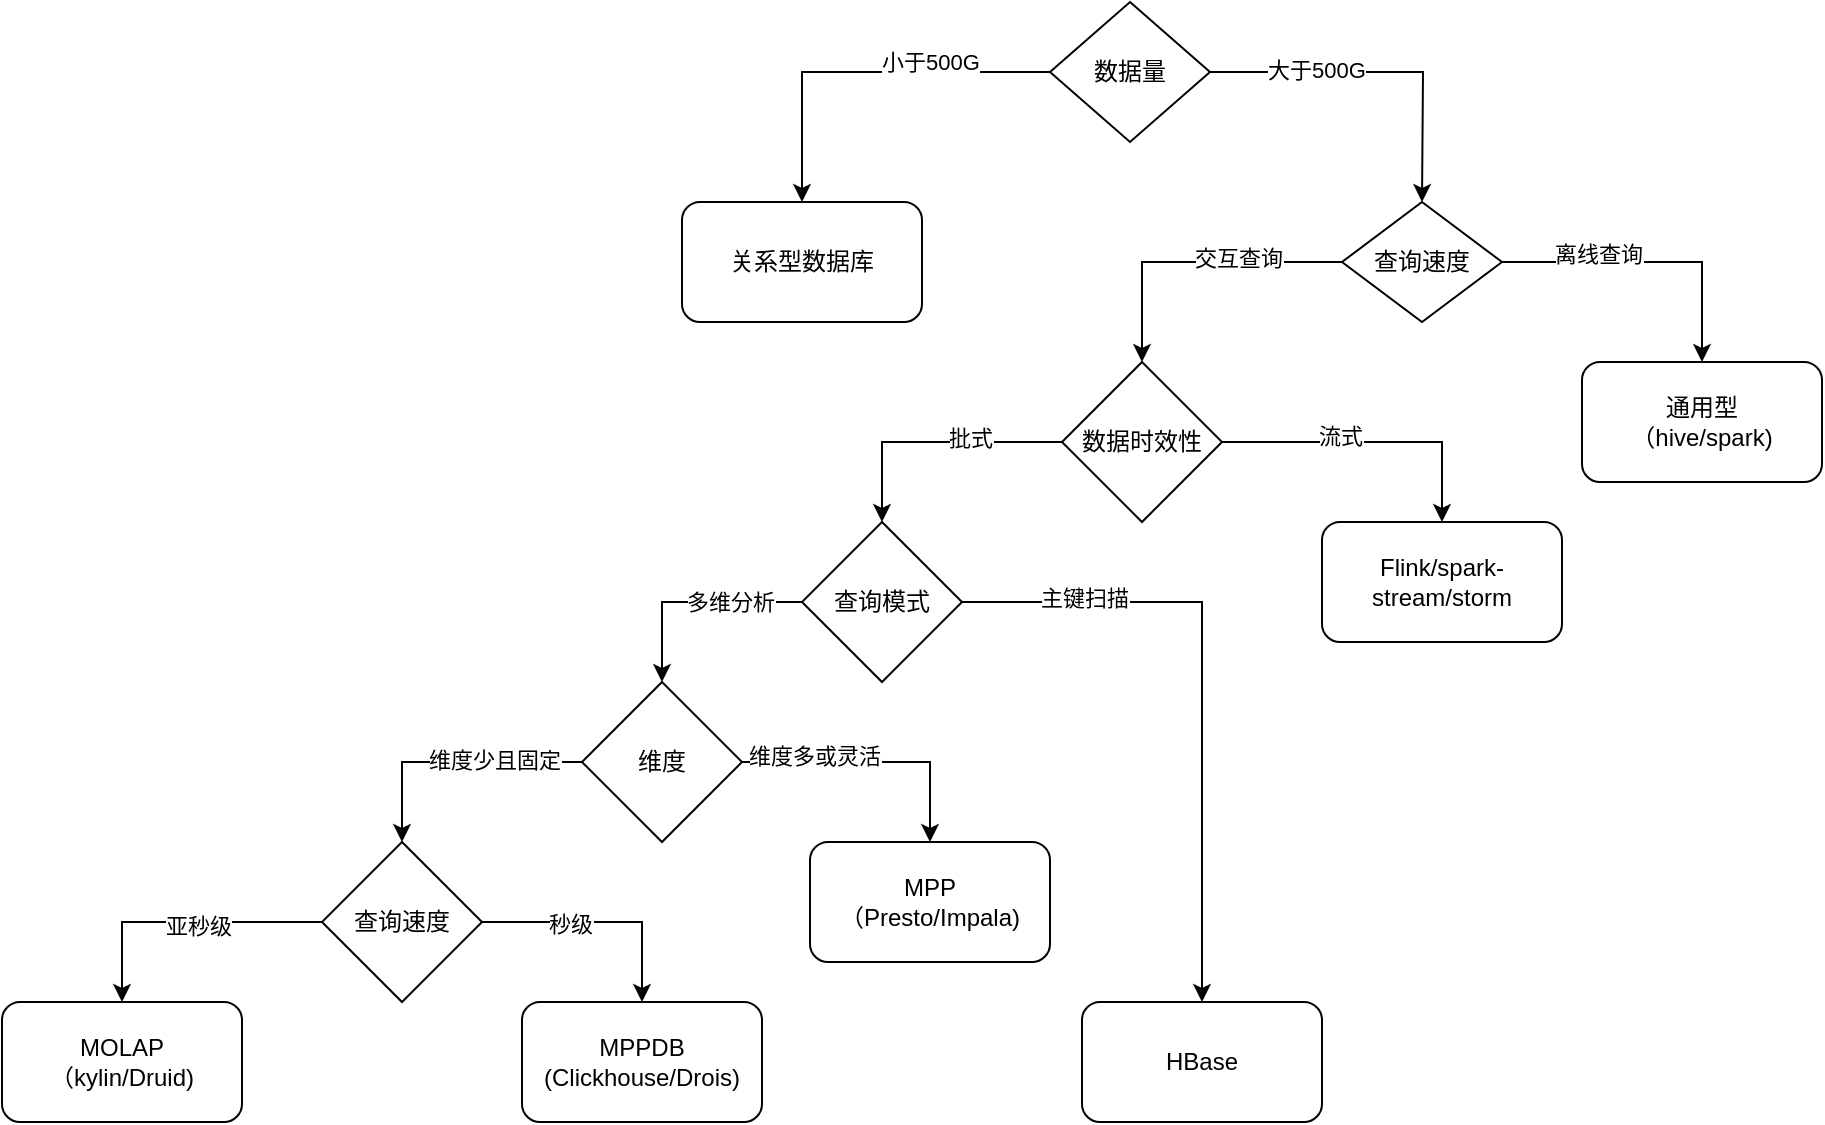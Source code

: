 <mxfile version="21.6.9" type="github">
  <diagram name="第 1 页" id="TRwDG_Qh4DlxwUcdc7JB">
    <mxGraphModel dx="899" dy="545" grid="1" gridSize="10" guides="1" tooltips="1" connect="1" arrows="1" fold="1" page="1" pageScale="1" pageWidth="827" pageHeight="1169" math="0" shadow="0">
      <root>
        <mxCell id="0" />
        <mxCell id="1" parent="0" />
        <mxCell id="D40xuLpG7uQrDz_gZ-dj-4" style="edgeStyle=orthogonalEdgeStyle;rounded=0;orthogonalLoop=1;jettySize=auto;html=1;exitX=0;exitY=0.5;exitDx=0;exitDy=0;" edge="1" parent="1" source="D40xuLpG7uQrDz_gZ-dj-1" target="D40xuLpG7uQrDz_gZ-dj-2">
          <mxGeometry relative="1" as="geometry" />
        </mxCell>
        <mxCell id="D40xuLpG7uQrDz_gZ-dj-5" value="小于500G" style="edgeLabel;html=1;align=center;verticalAlign=middle;resizable=0;points=[];" vertex="1" connectable="0" parent="D40xuLpG7uQrDz_gZ-dj-4">
          <mxGeometry x="-0.359" y="-5" relative="1" as="geometry">
            <mxPoint as="offset" />
          </mxGeometry>
        </mxCell>
        <mxCell id="D40xuLpG7uQrDz_gZ-dj-6" style="edgeStyle=orthogonalEdgeStyle;rounded=0;orthogonalLoop=1;jettySize=auto;html=1;exitX=1;exitY=0.5;exitDx=0;exitDy=0;entryX=0.5;entryY=0;entryDx=0;entryDy=0;" edge="1" parent="1" source="D40xuLpG7uQrDz_gZ-dj-1">
          <mxGeometry relative="1" as="geometry">
            <mxPoint x="750" y="170" as="targetPoint" />
          </mxGeometry>
        </mxCell>
        <mxCell id="D40xuLpG7uQrDz_gZ-dj-7" value="大于500G" style="edgeLabel;html=1;align=center;verticalAlign=middle;resizable=0;points=[];" vertex="1" connectable="0" parent="D40xuLpG7uQrDz_gZ-dj-6">
          <mxGeometry x="-0.386" y="1" relative="1" as="geometry">
            <mxPoint as="offset" />
          </mxGeometry>
        </mxCell>
        <mxCell id="D40xuLpG7uQrDz_gZ-dj-1" value="数据量" style="rhombus;whiteSpace=wrap;html=1;" vertex="1" parent="1">
          <mxGeometry x="564" y="70" width="80" height="70" as="geometry" />
        </mxCell>
        <mxCell id="D40xuLpG7uQrDz_gZ-dj-2" value="关系型数据库" style="rounded=1;whiteSpace=wrap;html=1;" vertex="1" parent="1">
          <mxGeometry x="380" y="170" width="120" height="60" as="geometry" />
        </mxCell>
        <mxCell id="D40xuLpG7uQrDz_gZ-dj-12" style="edgeStyle=orthogonalEdgeStyle;rounded=0;orthogonalLoop=1;jettySize=auto;html=1;exitX=0;exitY=0.5;exitDx=0;exitDy=0;entryX=0.5;entryY=0;entryDx=0;entryDy=0;" edge="1" parent="1" source="D40xuLpG7uQrDz_gZ-dj-8" target="D40xuLpG7uQrDz_gZ-dj-9">
          <mxGeometry relative="1" as="geometry" />
        </mxCell>
        <mxCell id="D40xuLpG7uQrDz_gZ-dj-13" value="交互查询" style="edgeLabel;html=1;align=center;verticalAlign=middle;resizable=0;points=[];" vertex="1" connectable="0" parent="D40xuLpG7uQrDz_gZ-dj-12">
          <mxGeometry x="-0.307" y="-2" relative="1" as="geometry">
            <mxPoint as="offset" />
          </mxGeometry>
        </mxCell>
        <mxCell id="D40xuLpG7uQrDz_gZ-dj-15" style="edgeStyle=orthogonalEdgeStyle;rounded=0;orthogonalLoop=1;jettySize=auto;html=1;exitX=1;exitY=0.5;exitDx=0;exitDy=0;entryX=0.5;entryY=0;entryDx=0;entryDy=0;" edge="1" parent="1" source="D40xuLpG7uQrDz_gZ-dj-8" target="D40xuLpG7uQrDz_gZ-dj-14">
          <mxGeometry relative="1" as="geometry" />
        </mxCell>
        <mxCell id="D40xuLpG7uQrDz_gZ-dj-16" value="离线查询" style="edgeLabel;html=1;align=center;verticalAlign=middle;resizable=0;points=[];" vertex="1" connectable="0" parent="D40xuLpG7uQrDz_gZ-dj-15">
          <mxGeometry x="-0.36" y="4" relative="1" as="geometry">
            <mxPoint as="offset" />
          </mxGeometry>
        </mxCell>
        <mxCell id="D40xuLpG7uQrDz_gZ-dj-8" value="查询速度" style="rhombus;whiteSpace=wrap;html=1;" vertex="1" parent="1">
          <mxGeometry x="710" y="170" width="80" height="60" as="geometry" />
        </mxCell>
        <mxCell id="D40xuLpG7uQrDz_gZ-dj-20" style="edgeStyle=orthogonalEdgeStyle;rounded=0;orthogonalLoop=1;jettySize=auto;html=1;exitX=0;exitY=0.5;exitDx=0;exitDy=0;entryX=0.5;entryY=0;entryDx=0;entryDy=0;" edge="1" parent="1" source="D40xuLpG7uQrDz_gZ-dj-9" target="D40xuLpG7uQrDz_gZ-dj-17">
          <mxGeometry relative="1" as="geometry" />
        </mxCell>
        <mxCell id="D40xuLpG7uQrDz_gZ-dj-21" value="批式" style="edgeLabel;html=1;align=center;verticalAlign=middle;resizable=0;points=[];" vertex="1" connectable="0" parent="D40xuLpG7uQrDz_gZ-dj-20">
          <mxGeometry x="-0.292" y="-2" relative="1" as="geometry">
            <mxPoint as="offset" />
          </mxGeometry>
        </mxCell>
        <mxCell id="D40xuLpG7uQrDz_gZ-dj-23" style="edgeStyle=orthogonalEdgeStyle;rounded=0;orthogonalLoop=1;jettySize=auto;html=1;exitX=1;exitY=0.5;exitDx=0;exitDy=0;entryX=0.5;entryY=0;entryDx=0;entryDy=0;" edge="1" parent="1" source="D40xuLpG7uQrDz_gZ-dj-9" target="D40xuLpG7uQrDz_gZ-dj-22">
          <mxGeometry relative="1" as="geometry" />
        </mxCell>
        <mxCell id="D40xuLpG7uQrDz_gZ-dj-24" value="流式" style="edgeLabel;html=1;align=center;verticalAlign=middle;resizable=0;points=[];" vertex="1" connectable="0" parent="D40xuLpG7uQrDz_gZ-dj-23">
          <mxGeometry x="-0.213" y="3" relative="1" as="geometry">
            <mxPoint as="offset" />
          </mxGeometry>
        </mxCell>
        <mxCell id="D40xuLpG7uQrDz_gZ-dj-9" value="数据时效性" style="rhombus;whiteSpace=wrap;html=1;" vertex="1" parent="1">
          <mxGeometry x="570" y="250" width="80" height="80" as="geometry" />
        </mxCell>
        <mxCell id="D40xuLpG7uQrDz_gZ-dj-14" value="通用型&lt;br&gt;（hive/spark)" style="rounded=1;whiteSpace=wrap;html=1;" vertex="1" parent="1">
          <mxGeometry x="830" y="250" width="120" height="60" as="geometry" />
        </mxCell>
        <mxCell id="D40xuLpG7uQrDz_gZ-dj-27" style="edgeStyle=orthogonalEdgeStyle;rounded=0;orthogonalLoop=1;jettySize=auto;html=1;exitX=0;exitY=0.5;exitDx=0;exitDy=0;entryX=0.5;entryY=0;entryDx=0;entryDy=0;" edge="1" parent="1" source="D40xuLpG7uQrDz_gZ-dj-17" target="D40xuLpG7uQrDz_gZ-dj-25">
          <mxGeometry relative="1" as="geometry" />
        </mxCell>
        <mxCell id="D40xuLpG7uQrDz_gZ-dj-28" value="多维分析" style="edgeLabel;html=1;align=center;verticalAlign=middle;resizable=0;points=[];" vertex="1" connectable="0" parent="D40xuLpG7uQrDz_gZ-dj-27">
          <mxGeometry x="-0.345" relative="1" as="geometry">
            <mxPoint as="offset" />
          </mxGeometry>
        </mxCell>
        <mxCell id="D40xuLpG7uQrDz_gZ-dj-39" style="edgeStyle=orthogonalEdgeStyle;rounded=0;orthogonalLoop=1;jettySize=auto;html=1;exitX=1;exitY=0.5;exitDx=0;exitDy=0;" edge="1" parent="1" source="D40xuLpG7uQrDz_gZ-dj-17" target="D40xuLpG7uQrDz_gZ-dj-34">
          <mxGeometry relative="1" as="geometry" />
        </mxCell>
        <mxCell id="D40xuLpG7uQrDz_gZ-dj-40" value="主键扫描" style="edgeLabel;html=1;align=center;verticalAlign=middle;resizable=0;points=[];" vertex="1" connectable="0" parent="D40xuLpG7uQrDz_gZ-dj-39">
          <mxGeometry x="-0.619" y="2" relative="1" as="geometry">
            <mxPoint as="offset" />
          </mxGeometry>
        </mxCell>
        <mxCell id="D40xuLpG7uQrDz_gZ-dj-17" value="查询模式" style="rhombus;whiteSpace=wrap;html=1;" vertex="1" parent="1">
          <mxGeometry x="440" y="330" width="80" height="80" as="geometry" />
        </mxCell>
        <mxCell id="D40xuLpG7uQrDz_gZ-dj-22" value="Flink/spark-stream/storm" style="rounded=1;whiteSpace=wrap;html=1;" vertex="1" parent="1">
          <mxGeometry x="700" y="330" width="120" height="60" as="geometry" />
        </mxCell>
        <mxCell id="D40xuLpG7uQrDz_gZ-dj-29" style="edgeStyle=orthogonalEdgeStyle;rounded=0;orthogonalLoop=1;jettySize=auto;html=1;exitX=0;exitY=0.5;exitDx=0;exitDy=0;entryX=0.5;entryY=0;entryDx=0;entryDy=0;" edge="1" parent="1" source="D40xuLpG7uQrDz_gZ-dj-25" target="D40xuLpG7uQrDz_gZ-dj-26">
          <mxGeometry relative="1" as="geometry" />
        </mxCell>
        <mxCell id="D40xuLpG7uQrDz_gZ-dj-30" value="维度少且固定" style="edgeLabel;html=1;align=center;verticalAlign=middle;resizable=0;points=[];" vertex="1" connectable="0" parent="D40xuLpG7uQrDz_gZ-dj-29">
          <mxGeometry x="-0.323" y="-1" relative="1" as="geometry">
            <mxPoint as="offset" />
          </mxGeometry>
        </mxCell>
        <mxCell id="D40xuLpG7uQrDz_gZ-dj-38" style="edgeStyle=orthogonalEdgeStyle;rounded=0;orthogonalLoop=1;jettySize=auto;html=1;exitX=1;exitY=0.5;exitDx=0;exitDy=0;entryX=0.5;entryY=0;entryDx=0;entryDy=0;" edge="1" parent="1" source="D40xuLpG7uQrDz_gZ-dj-25" target="D40xuLpG7uQrDz_gZ-dj-33">
          <mxGeometry relative="1" as="geometry" />
        </mxCell>
        <mxCell id="D40xuLpG7uQrDz_gZ-dj-41" value="维度多或灵活" style="edgeLabel;html=1;align=center;verticalAlign=middle;resizable=0;points=[];" vertex="1" connectable="0" parent="D40xuLpG7uQrDz_gZ-dj-38">
          <mxGeometry x="-0.463" y="3" relative="1" as="geometry">
            <mxPoint as="offset" />
          </mxGeometry>
        </mxCell>
        <mxCell id="D40xuLpG7uQrDz_gZ-dj-25" value="维度" style="rhombus;whiteSpace=wrap;html=1;" vertex="1" parent="1">
          <mxGeometry x="330" y="410" width="80" height="80" as="geometry" />
        </mxCell>
        <mxCell id="D40xuLpG7uQrDz_gZ-dj-36" style="edgeStyle=orthogonalEdgeStyle;rounded=0;orthogonalLoop=1;jettySize=auto;html=1;exitX=0;exitY=0.5;exitDx=0;exitDy=0;entryX=0.5;entryY=0;entryDx=0;entryDy=0;" edge="1" parent="1" source="D40xuLpG7uQrDz_gZ-dj-26" target="D40xuLpG7uQrDz_gZ-dj-31">
          <mxGeometry relative="1" as="geometry" />
        </mxCell>
        <mxCell id="D40xuLpG7uQrDz_gZ-dj-42" value="亚秒级" style="edgeLabel;html=1;align=center;verticalAlign=middle;resizable=0;points=[];" vertex="1" connectable="0" parent="D40xuLpG7uQrDz_gZ-dj-36">
          <mxGeometry x="-0.114" y="2" relative="1" as="geometry">
            <mxPoint as="offset" />
          </mxGeometry>
        </mxCell>
        <mxCell id="D40xuLpG7uQrDz_gZ-dj-37" style="edgeStyle=orthogonalEdgeStyle;rounded=0;orthogonalLoop=1;jettySize=auto;html=1;exitX=1;exitY=0.5;exitDx=0;exitDy=0;entryX=0.5;entryY=0;entryDx=0;entryDy=0;" edge="1" parent="1" source="D40xuLpG7uQrDz_gZ-dj-26" target="D40xuLpG7uQrDz_gZ-dj-32">
          <mxGeometry relative="1" as="geometry" />
        </mxCell>
        <mxCell id="D40xuLpG7uQrDz_gZ-dj-43" value="秒级" style="edgeLabel;html=1;align=center;verticalAlign=middle;resizable=0;points=[];" vertex="1" connectable="0" parent="D40xuLpG7uQrDz_gZ-dj-37">
          <mxGeometry x="-0.267" y="-1" relative="1" as="geometry">
            <mxPoint as="offset" />
          </mxGeometry>
        </mxCell>
        <mxCell id="D40xuLpG7uQrDz_gZ-dj-26" value="查询速度" style="rhombus;whiteSpace=wrap;html=1;" vertex="1" parent="1">
          <mxGeometry x="200" y="490" width="80" height="80" as="geometry" />
        </mxCell>
        <mxCell id="D40xuLpG7uQrDz_gZ-dj-31" value="MOLAP&lt;br&gt;（kylin/Druid)" style="rounded=1;whiteSpace=wrap;html=1;" vertex="1" parent="1">
          <mxGeometry x="40" y="570" width="120" height="60" as="geometry" />
        </mxCell>
        <mxCell id="D40xuLpG7uQrDz_gZ-dj-32" value="MPPDB&lt;br&gt;(Clickhouse/Drois)" style="rounded=1;whiteSpace=wrap;html=1;" vertex="1" parent="1">
          <mxGeometry x="300" y="570" width="120" height="60" as="geometry" />
        </mxCell>
        <mxCell id="D40xuLpG7uQrDz_gZ-dj-33" value="MPP&lt;br&gt;（Presto/Impala)" style="rounded=1;whiteSpace=wrap;html=1;" vertex="1" parent="1">
          <mxGeometry x="444" y="490" width="120" height="60" as="geometry" />
        </mxCell>
        <mxCell id="D40xuLpG7uQrDz_gZ-dj-34" value="HBase" style="rounded=1;whiteSpace=wrap;html=1;" vertex="1" parent="1">
          <mxGeometry x="580" y="570" width="120" height="60" as="geometry" />
        </mxCell>
      </root>
    </mxGraphModel>
  </diagram>
</mxfile>
